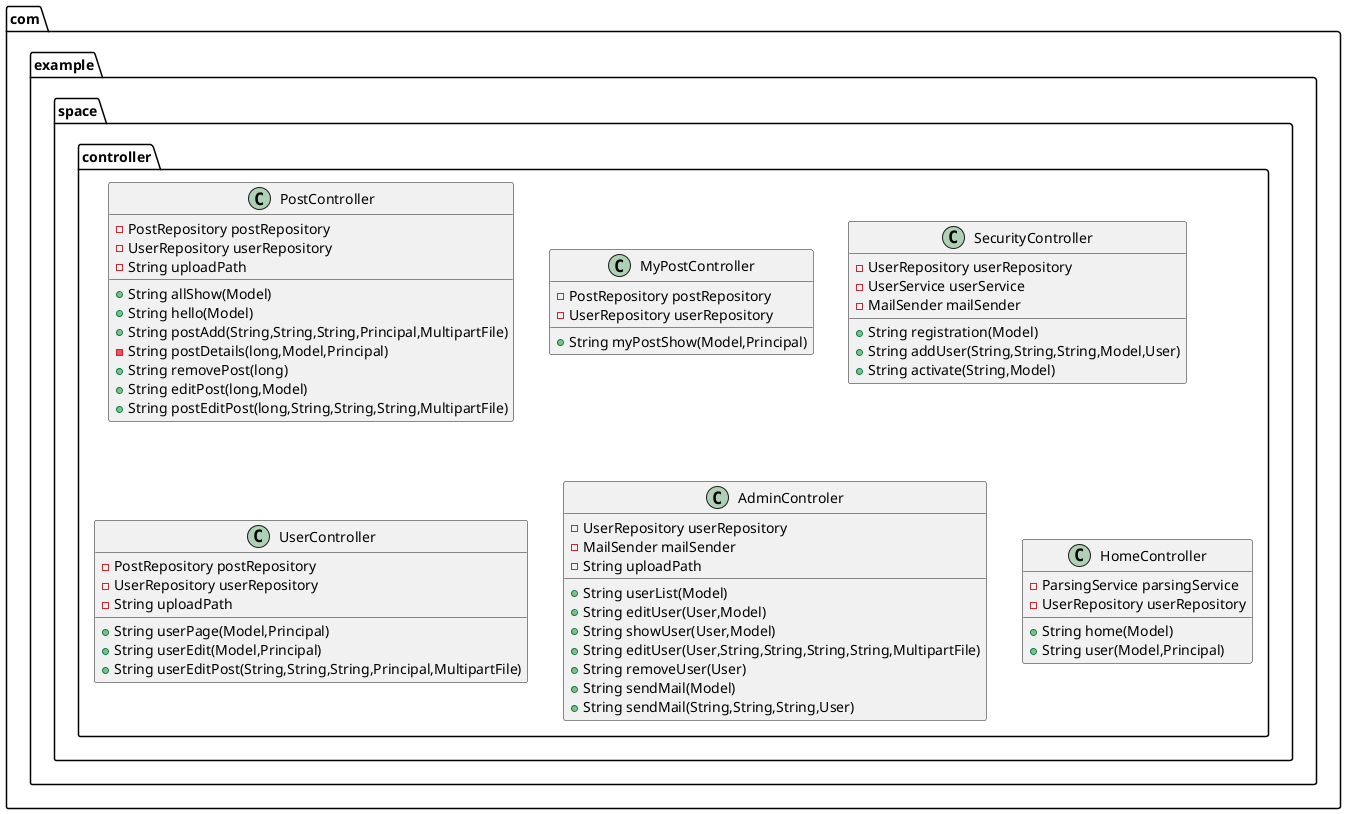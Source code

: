 @startuml
class com.example.space.controller.PostController {
- PostRepository postRepository
- UserRepository userRepository
- String uploadPath
+ String allShow(Model)
+ String hello(Model)
+ String postAdd(String,String,String,Principal,MultipartFile)
- String postDetails(long,Model,Principal)
+ String removePost(long)
+ String editPost(long,Model)
+ String postEditPost(long,String,String,String,MultipartFile)
}
class com.example.space.controller.MyPostController {
- PostRepository postRepository
- UserRepository userRepository
+ String myPostShow(Model,Principal)
}
class com.example.space.controller.SecurityController {
- UserRepository userRepository
- UserService userService
- MailSender mailSender
+ String registration(Model)
+ String addUser(String,String,String,Model,User)
+ String activate(String,Model)
}
class com.example.space.controller.UserController {
- PostRepository postRepository
- UserRepository userRepository
- String uploadPath
+ String userPage(Model,Principal)
+ String userEdit(Model,Principal)
+ String userEditPost(String,String,String,Principal,MultipartFile)
}
class com.example.space.controller.AdminControler {
- UserRepository userRepository
- MailSender mailSender
- String uploadPath
+ String userList(Model)
+ String editUser(User,Model)
+ String showUser(User,Model)
+ String editUser(User,String,String,String,String,MultipartFile)
+ String removeUser(User)
+ String sendMail(Model)
+ String sendMail(String,String,String,User)
}
class com.example.space.controller.HomeController {
- ParsingService parsingService
- UserRepository userRepository
+ String home(Model)
+ String user(Model,Principal)
}
@enduml